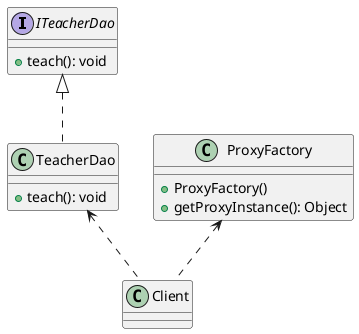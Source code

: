 @startuml

interface ITeacherDao {
+ teach(): void
}

class ProxyFactory {
+ ProxyFactory()
+ getProxyInstance(): Object
}

class TeacherDao {
+ teach(): void
}

class Client

ITeacherDao <|.. TeacherDao
ProxyFactory <.. Client
TeacherDao <.. Client

@enduml